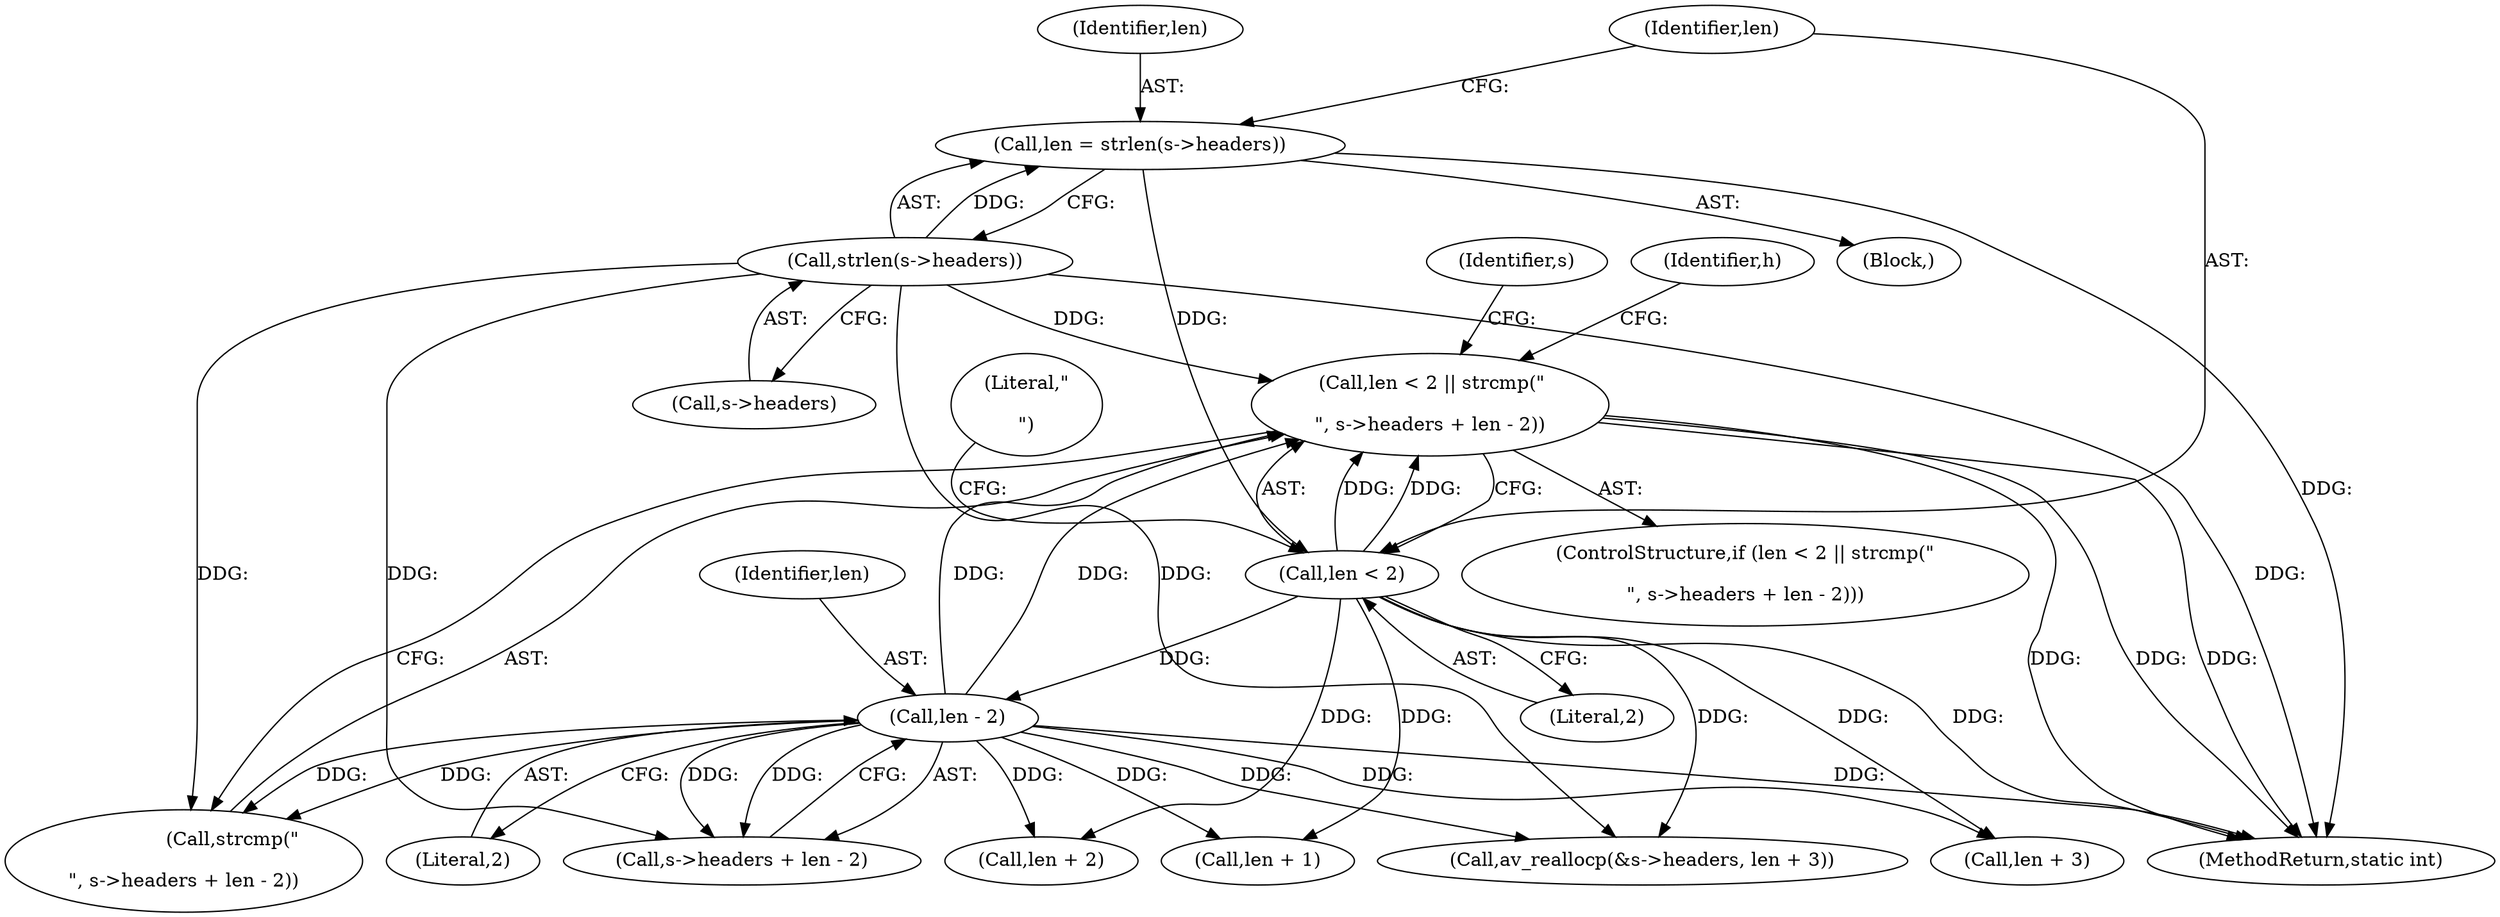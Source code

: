 digraph "0_FFmpeg_2a05c8f813de6f2278827734bf8102291e7484aa_1@API" {
"1000173" [label="(Call,len < 2 || strcmp(\"\r\n\", s->headers + len - 2))"];
"1000174" [label="(Call,len < 2)"];
"1000166" [label="(Call,len = strlen(s->headers))"];
"1000168" [label="(Call,strlen(s->headers))"];
"1000183" [label="(Call,len - 2)"];
"1000175" [label="(Identifier,len)"];
"1000259" [label="(MethodReturn,static int)"];
"1000228" [label="(Call,len + 2)"];
"1000183" [label="(Call,len - 2)"];
"1000168" [label="(Call,strlen(s->headers))"];
"1000173" [label="(Call,len < 2 || strcmp(\"\r\n\", s->headers + len - 2))"];
"1000176" [label="(Literal,2)"];
"1000177" [label="(Call,strcmp(\"\r\n\", s->headers + len - 2))"];
"1000164" [label="(Block,)"];
"1000219" [label="(Call,len + 1)"];
"1000174" [label="(Call,len < 2)"];
"1000169" [label="(Call,s->headers)"];
"1000185" [label="(Literal,2)"];
"1000198" [label="(Call,len + 3)"];
"1000184" [label="(Identifier,len)"];
"1000193" [label="(Call,av_reallocp(&s->headers, len + 3))"];
"1000178" [label="(Literal,\"\r\n\")"];
"1000167" [label="(Identifier,len)"];
"1000234" [label="(Identifier,s)"];
"1000188" [label="(Identifier,h)"];
"1000166" [label="(Call,len = strlen(s->headers))"];
"1000179" [label="(Call,s->headers + len - 2)"];
"1000172" [label="(ControlStructure,if (len < 2 || strcmp(\"\r\n\", s->headers + len - 2)))"];
"1000173" -> "1000172"  [label="AST: "];
"1000173" -> "1000174"  [label="CFG: "];
"1000173" -> "1000177"  [label="CFG: "];
"1000174" -> "1000173"  [label="AST: "];
"1000177" -> "1000173"  [label="AST: "];
"1000188" -> "1000173"  [label="CFG: "];
"1000234" -> "1000173"  [label="CFG: "];
"1000173" -> "1000259"  [label="DDG: "];
"1000173" -> "1000259"  [label="DDG: "];
"1000173" -> "1000259"  [label="DDG: "];
"1000174" -> "1000173"  [label="DDG: "];
"1000174" -> "1000173"  [label="DDG: "];
"1000168" -> "1000173"  [label="DDG: "];
"1000183" -> "1000173"  [label="DDG: "];
"1000183" -> "1000173"  [label="DDG: "];
"1000174" -> "1000176"  [label="CFG: "];
"1000175" -> "1000174"  [label="AST: "];
"1000176" -> "1000174"  [label="AST: "];
"1000178" -> "1000174"  [label="CFG: "];
"1000174" -> "1000259"  [label="DDG: "];
"1000166" -> "1000174"  [label="DDG: "];
"1000174" -> "1000183"  [label="DDG: "];
"1000174" -> "1000193"  [label="DDG: "];
"1000174" -> "1000198"  [label="DDG: "];
"1000174" -> "1000219"  [label="DDG: "];
"1000174" -> "1000228"  [label="DDG: "];
"1000166" -> "1000164"  [label="AST: "];
"1000166" -> "1000168"  [label="CFG: "];
"1000167" -> "1000166"  [label="AST: "];
"1000168" -> "1000166"  [label="AST: "];
"1000175" -> "1000166"  [label="CFG: "];
"1000166" -> "1000259"  [label="DDG: "];
"1000168" -> "1000166"  [label="DDG: "];
"1000168" -> "1000169"  [label="CFG: "];
"1000169" -> "1000168"  [label="AST: "];
"1000168" -> "1000259"  [label="DDG: "];
"1000168" -> "1000177"  [label="DDG: "];
"1000168" -> "1000179"  [label="DDG: "];
"1000168" -> "1000193"  [label="DDG: "];
"1000183" -> "1000179"  [label="AST: "];
"1000183" -> "1000185"  [label="CFG: "];
"1000184" -> "1000183"  [label="AST: "];
"1000185" -> "1000183"  [label="AST: "];
"1000179" -> "1000183"  [label="CFG: "];
"1000183" -> "1000259"  [label="DDG: "];
"1000183" -> "1000177"  [label="DDG: "];
"1000183" -> "1000177"  [label="DDG: "];
"1000183" -> "1000179"  [label="DDG: "];
"1000183" -> "1000179"  [label="DDG: "];
"1000183" -> "1000193"  [label="DDG: "];
"1000183" -> "1000198"  [label="DDG: "];
"1000183" -> "1000219"  [label="DDG: "];
"1000183" -> "1000228"  [label="DDG: "];
}
